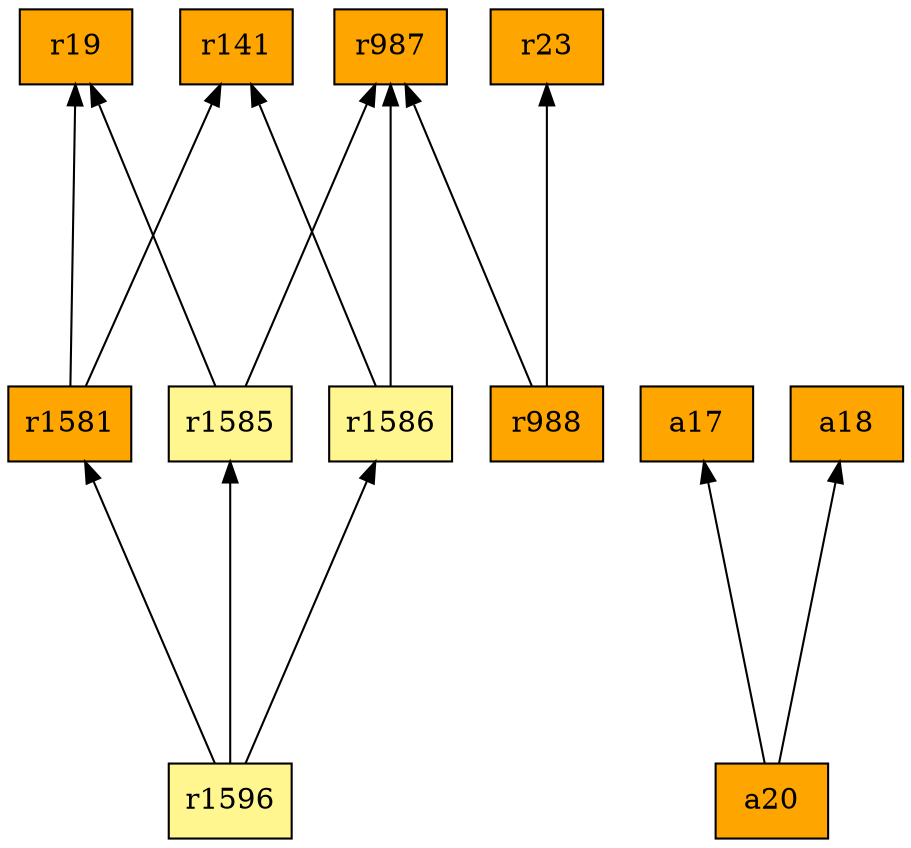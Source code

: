 digraph G {
rankdir=BT;ranksep="2.0";
"r141" [shape=record,fillcolor=orange,style=filled,label="{r141}"];
"r988" [shape=record,fillcolor=orange,style=filled,label="{r988}"];
"r1596" [shape=record,fillcolor=khaki1,style=filled,label="{r1596}"];
"a20" [shape=record,fillcolor=orange,style=filled,label="{a20}"];
"r19" [shape=record,fillcolor=orange,style=filled,label="{r19}"];
"r1586" [shape=record,fillcolor=khaki1,style=filled,label="{r1586}"];
"a17" [shape=record,fillcolor=orange,style=filled,label="{a17}"];
"r23" [shape=record,fillcolor=orange,style=filled,label="{r23}"];
"r987" [shape=record,fillcolor=orange,style=filled,label="{r987}"];
"r1581" [shape=record,fillcolor=orange,style=filled,label="{r1581}"];
"a18" [shape=record,fillcolor=orange,style=filled,label="{a18}"];
"r1585" [shape=record,fillcolor=khaki1,style=filled,label="{r1585}"];
"r988" -> "r987"
"r988" -> "r23"
"r1596" -> "r1586"
"r1596" -> "r1581"
"r1596" -> "r1585"
"a20" -> "a18"
"a20" -> "a17"
"r1586" -> "r987"
"r1586" -> "r141"
"r1581" -> "r141"
"r1581" -> "r19"
"r1585" -> "r987"
"r1585" -> "r19"
}